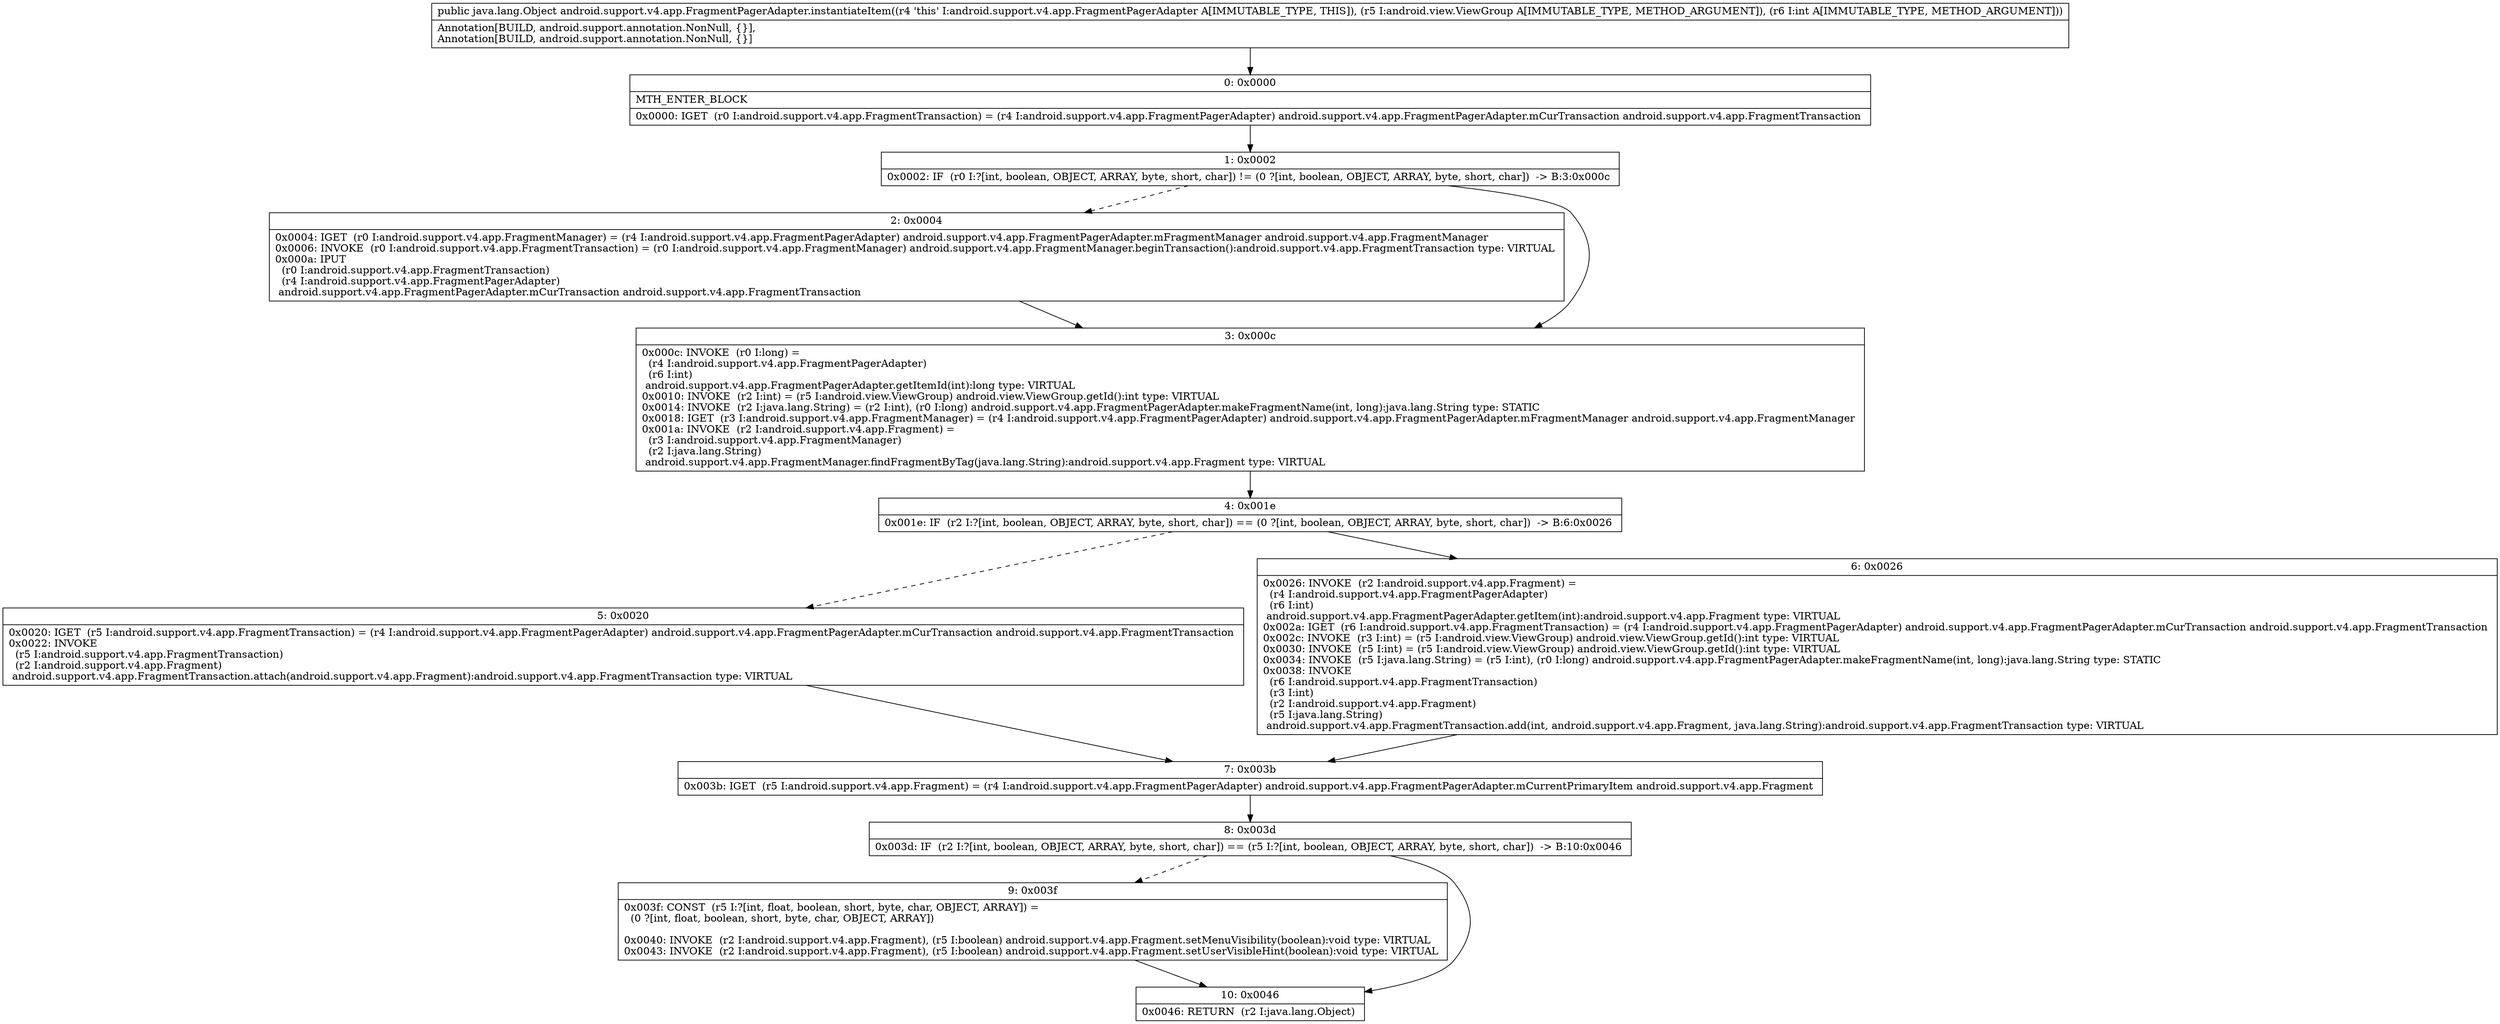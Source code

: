 digraph "CFG forandroid.support.v4.app.FragmentPagerAdapter.instantiateItem(Landroid\/view\/ViewGroup;I)Ljava\/lang\/Object;" {
Node_0 [shape=record,label="{0\:\ 0x0000|MTH_ENTER_BLOCK\l|0x0000: IGET  (r0 I:android.support.v4.app.FragmentTransaction) = (r4 I:android.support.v4.app.FragmentPagerAdapter) android.support.v4.app.FragmentPagerAdapter.mCurTransaction android.support.v4.app.FragmentTransaction \l}"];
Node_1 [shape=record,label="{1\:\ 0x0002|0x0002: IF  (r0 I:?[int, boolean, OBJECT, ARRAY, byte, short, char]) != (0 ?[int, boolean, OBJECT, ARRAY, byte, short, char])  \-\> B:3:0x000c \l}"];
Node_2 [shape=record,label="{2\:\ 0x0004|0x0004: IGET  (r0 I:android.support.v4.app.FragmentManager) = (r4 I:android.support.v4.app.FragmentPagerAdapter) android.support.v4.app.FragmentPagerAdapter.mFragmentManager android.support.v4.app.FragmentManager \l0x0006: INVOKE  (r0 I:android.support.v4.app.FragmentTransaction) = (r0 I:android.support.v4.app.FragmentManager) android.support.v4.app.FragmentManager.beginTransaction():android.support.v4.app.FragmentTransaction type: VIRTUAL \l0x000a: IPUT  \l  (r0 I:android.support.v4.app.FragmentTransaction)\l  (r4 I:android.support.v4.app.FragmentPagerAdapter)\l android.support.v4.app.FragmentPagerAdapter.mCurTransaction android.support.v4.app.FragmentTransaction \l}"];
Node_3 [shape=record,label="{3\:\ 0x000c|0x000c: INVOKE  (r0 I:long) = \l  (r4 I:android.support.v4.app.FragmentPagerAdapter)\l  (r6 I:int)\l android.support.v4.app.FragmentPagerAdapter.getItemId(int):long type: VIRTUAL \l0x0010: INVOKE  (r2 I:int) = (r5 I:android.view.ViewGroup) android.view.ViewGroup.getId():int type: VIRTUAL \l0x0014: INVOKE  (r2 I:java.lang.String) = (r2 I:int), (r0 I:long) android.support.v4.app.FragmentPagerAdapter.makeFragmentName(int, long):java.lang.String type: STATIC \l0x0018: IGET  (r3 I:android.support.v4.app.FragmentManager) = (r4 I:android.support.v4.app.FragmentPagerAdapter) android.support.v4.app.FragmentPagerAdapter.mFragmentManager android.support.v4.app.FragmentManager \l0x001a: INVOKE  (r2 I:android.support.v4.app.Fragment) = \l  (r3 I:android.support.v4.app.FragmentManager)\l  (r2 I:java.lang.String)\l android.support.v4.app.FragmentManager.findFragmentByTag(java.lang.String):android.support.v4.app.Fragment type: VIRTUAL \l}"];
Node_4 [shape=record,label="{4\:\ 0x001e|0x001e: IF  (r2 I:?[int, boolean, OBJECT, ARRAY, byte, short, char]) == (0 ?[int, boolean, OBJECT, ARRAY, byte, short, char])  \-\> B:6:0x0026 \l}"];
Node_5 [shape=record,label="{5\:\ 0x0020|0x0020: IGET  (r5 I:android.support.v4.app.FragmentTransaction) = (r4 I:android.support.v4.app.FragmentPagerAdapter) android.support.v4.app.FragmentPagerAdapter.mCurTransaction android.support.v4.app.FragmentTransaction \l0x0022: INVOKE  \l  (r5 I:android.support.v4.app.FragmentTransaction)\l  (r2 I:android.support.v4.app.Fragment)\l android.support.v4.app.FragmentTransaction.attach(android.support.v4.app.Fragment):android.support.v4.app.FragmentTransaction type: VIRTUAL \l}"];
Node_6 [shape=record,label="{6\:\ 0x0026|0x0026: INVOKE  (r2 I:android.support.v4.app.Fragment) = \l  (r4 I:android.support.v4.app.FragmentPagerAdapter)\l  (r6 I:int)\l android.support.v4.app.FragmentPagerAdapter.getItem(int):android.support.v4.app.Fragment type: VIRTUAL \l0x002a: IGET  (r6 I:android.support.v4.app.FragmentTransaction) = (r4 I:android.support.v4.app.FragmentPagerAdapter) android.support.v4.app.FragmentPagerAdapter.mCurTransaction android.support.v4.app.FragmentTransaction \l0x002c: INVOKE  (r3 I:int) = (r5 I:android.view.ViewGroup) android.view.ViewGroup.getId():int type: VIRTUAL \l0x0030: INVOKE  (r5 I:int) = (r5 I:android.view.ViewGroup) android.view.ViewGroup.getId():int type: VIRTUAL \l0x0034: INVOKE  (r5 I:java.lang.String) = (r5 I:int), (r0 I:long) android.support.v4.app.FragmentPagerAdapter.makeFragmentName(int, long):java.lang.String type: STATIC \l0x0038: INVOKE  \l  (r6 I:android.support.v4.app.FragmentTransaction)\l  (r3 I:int)\l  (r2 I:android.support.v4.app.Fragment)\l  (r5 I:java.lang.String)\l android.support.v4.app.FragmentTransaction.add(int, android.support.v4.app.Fragment, java.lang.String):android.support.v4.app.FragmentTransaction type: VIRTUAL \l}"];
Node_7 [shape=record,label="{7\:\ 0x003b|0x003b: IGET  (r5 I:android.support.v4.app.Fragment) = (r4 I:android.support.v4.app.FragmentPagerAdapter) android.support.v4.app.FragmentPagerAdapter.mCurrentPrimaryItem android.support.v4.app.Fragment \l}"];
Node_8 [shape=record,label="{8\:\ 0x003d|0x003d: IF  (r2 I:?[int, boolean, OBJECT, ARRAY, byte, short, char]) == (r5 I:?[int, boolean, OBJECT, ARRAY, byte, short, char])  \-\> B:10:0x0046 \l}"];
Node_9 [shape=record,label="{9\:\ 0x003f|0x003f: CONST  (r5 I:?[int, float, boolean, short, byte, char, OBJECT, ARRAY]) = \l  (0 ?[int, float, boolean, short, byte, char, OBJECT, ARRAY])\l \l0x0040: INVOKE  (r2 I:android.support.v4.app.Fragment), (r5 I:boolean) android.support.v4.app.Fragment.setMenuVisibility(boolean):void type: VIRTUAL \l0x0043: INVOKE  (r2 I:android.support.v4.app.Fragment), (r5 I:boolean) android.support.v4.app.Fragment.setUserVisibleHint(boolean):void type: VIRTUAL \l}"];
Node_10 [shape=record,label="{10\:\ 0x0046|0x0046: RETURN  (r2 I:java.lang.Object) \l}"];
MethodNode[shape=record,label="{public java.lang.Object android.support.v4.app.FragmentPagerAdapter.instantiateItem((r4 'this' I:android.support.v4.app.FragmentPagerAdapter A[IMMUTABLE_TYPE, THIS]), (r5 I:android.view.ViewGroup A[IMMUTABLE_TYPE, METHOD_ARGUMENT]), (r6 I:int A[IMMUTABLE_TYPE, METHOD_ARGUMENT]))  | Annotation[BUILD, android.support.annotation.NonNull, \{\}], \lAnnotation[BUILD, android.support.annotation.NonNull, \{\}]\l}"];
MethodNode -> Node_0;
Node_0 -> Node_1;
Node_1 -> Node_2[style=dashed];
Node_1 -> Node_3;
Node_2 -> Node_3;
Node_3 -> Node_4;
Node_4 -> Node_5[style=dashed];
Node_4 -> Node_6;
Node_5 -> Node_7;
Node_6 -> Node_7;
Node_7 -> Node_8;
Node_8 -> Node_9[style=dashed];
Node_8 -> Node_10;
Node_9 -> Node_10;
}

